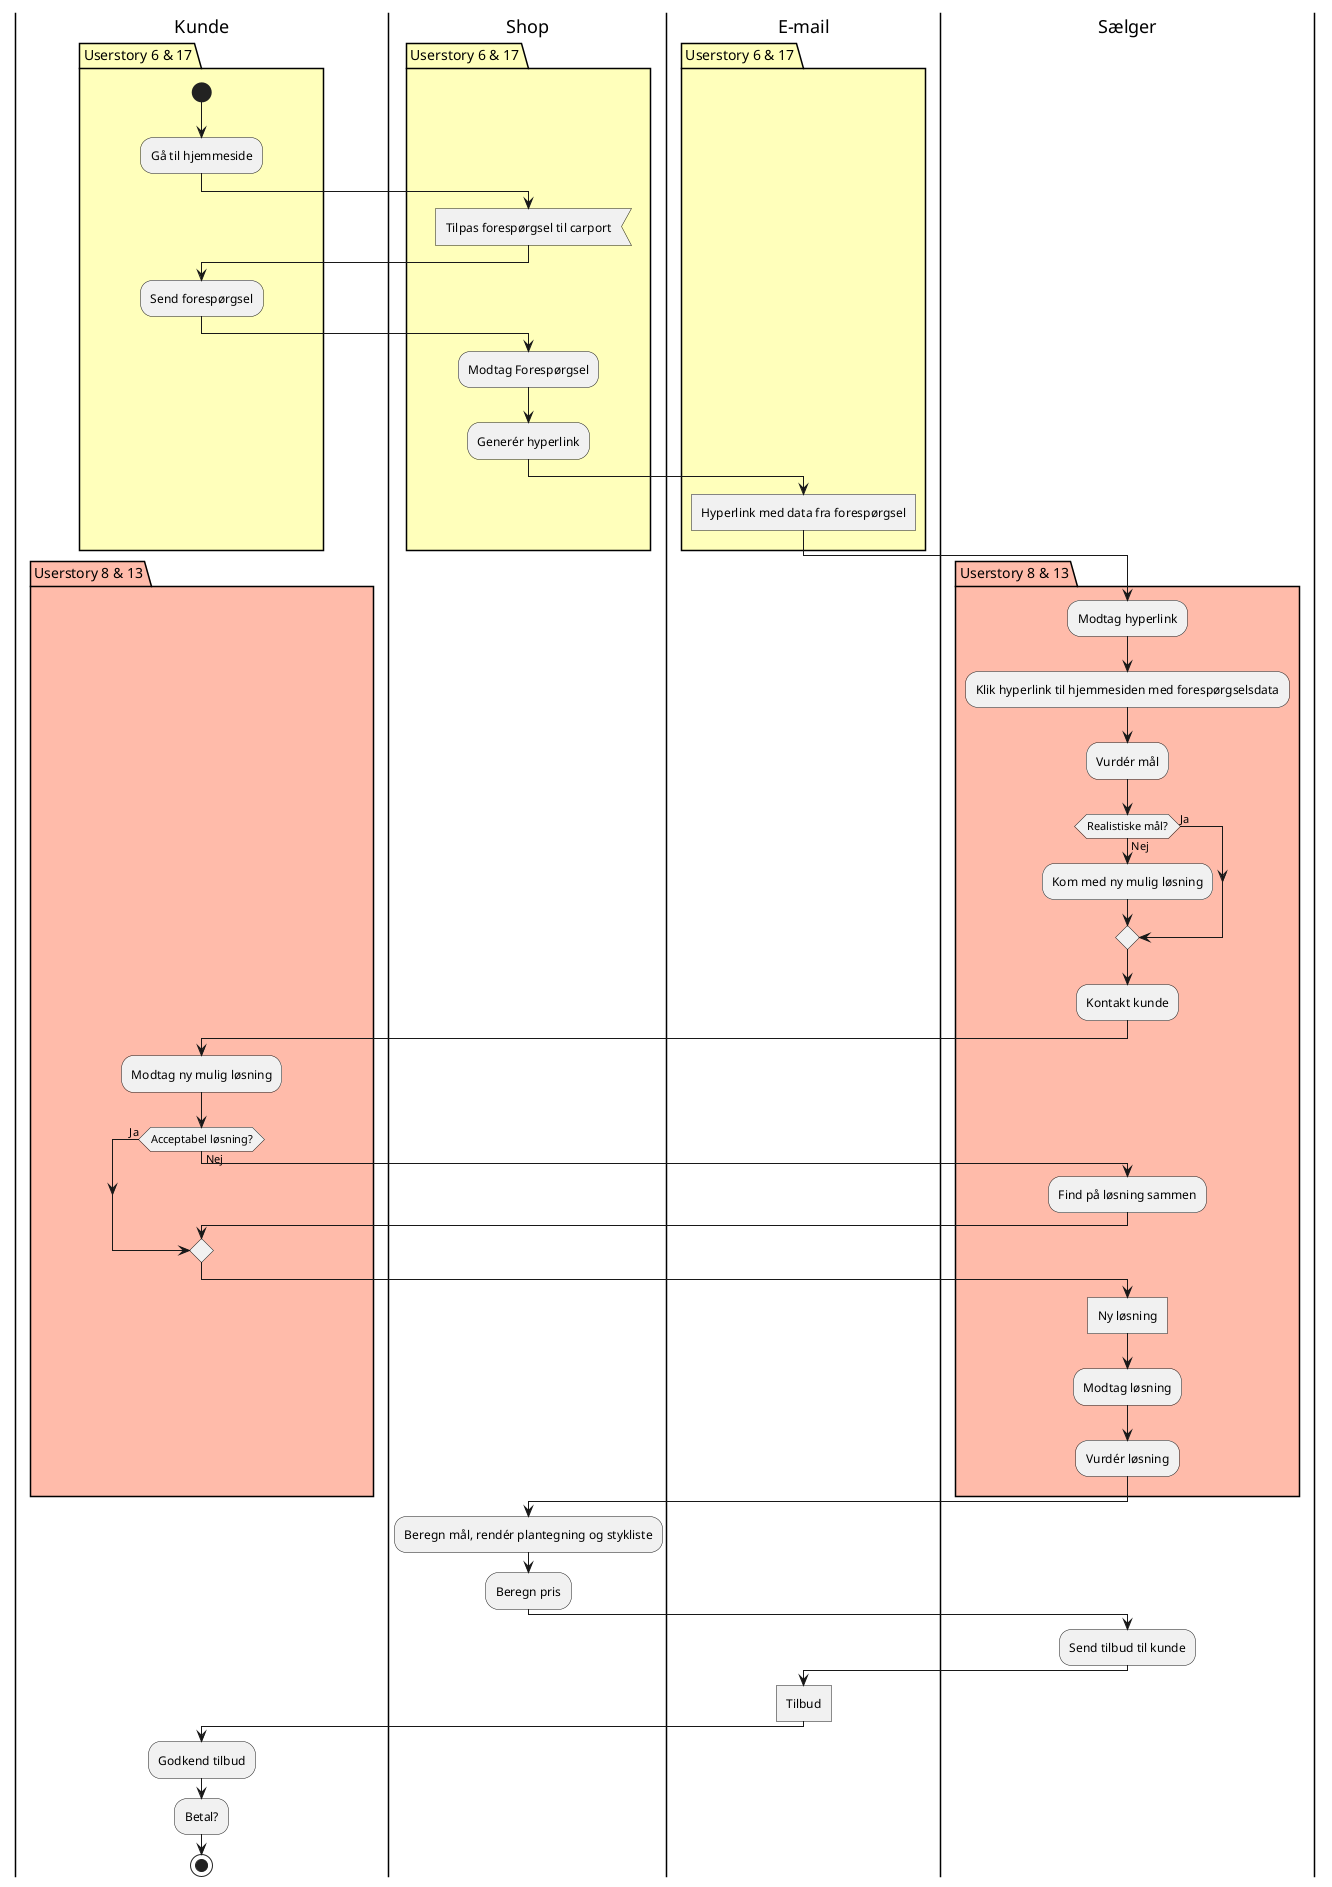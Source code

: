 @startuml
'https://plantuml.com/activity-diagram-beta

|Kunde|
package "Userstory 6 & 17" #FFB{
start
:Gå til hjemmeside;
|Shop|
:Tilpas forespørgsel til carport<
|Kunde|
:Send forespørgsel;
|Shop|
:Modtag Forespørgsel;
:Generér hyperlink;
|E-mail|
:Hyperlink med data fra forespørgsel]
}
package "Userstory 8 & 13" #FBA{
|Sælger|
:Modtag hyperlink;
:Klik hyperlink til hjemmesiden med forespørgselsdata;
|Sælger|
:Vurdér mål;
if(Realistiske mål?) is (Nej) then
:Kom med ny mulig løsning;
else (Ja)
end if
:Kontakt kunde;
|Kunde|
:Modtag ny mulig løsning;
if (Acceptabel løsning?) is (Nej) then
|Sælger|
:Find på løsning sammen;
else (Ja)
end if
:Ny løsning]
|Sælger|
:Modtag løsning;
:Vurdér løsning;
}
|Shop|
:Beregn mål, rendér plantegning og stykliste;
:Beregn pris;
|Sælger|
:Send tilbud til kunde;
|E-mail|
:Tilbud]
|Kunde|
:Godkend tilbud;
:Betal?;
stop

@enduml
